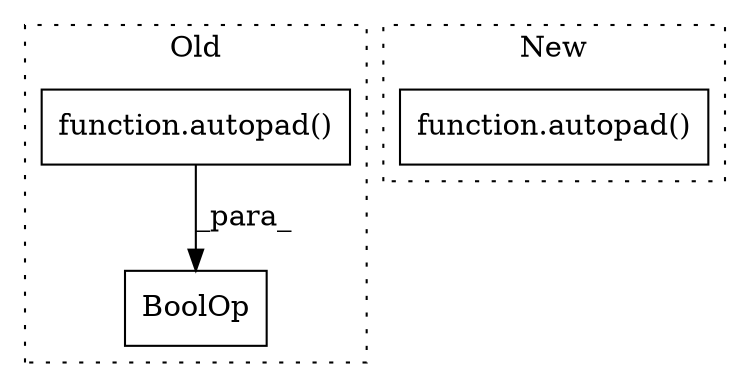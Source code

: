 digraph G {
subgraph cluster0 {
1 [label="BoolOp" a="72" s="573" l="15" shape="box"];
3 [label="function.autopad()" a="75" s="578,587" l="8,1" shape="box"];
label = "Old";
style="dotted";
}
subgraph cluster1 {
2 [label="function.autopad()" a="75" s="632,644" l="8,1" shape="box"];
label = "New";
style="dotted";
}
3 -> 1 [label="_para_"];
}